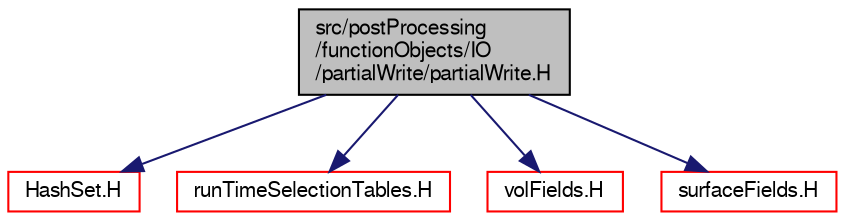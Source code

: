 digraph "src/postProcessing/functionObjects/IO/partialWrite/partialWrite.H"
{
  bgcolor="transparent";
  edge [fontname="FreeSans",fontsize="10",labelfontname="FreeSans",labelfontsize="10"];
  node [fontname="FreeSans",fontsize="10",shape=record];
  Node0 [label="src/postProcessing\l/functionObjects/IO\l/partialWrite/partialWrite.H",height=0.2,width=0.4,color="black", fillcolor="grey75", style="filled", fontcolor="black"];
  Node0 -> Node1 [color="midnightblue",fontsize="10",style="solid",fontname="FreeSans"];
  Node1 [label="HashSet.H",height=0.2,width=0.4,color="red",URL="$a08471.html"];
  Node0 -> Node48 [color="midnightblue",fontsize="10",style="solid",fontname="FreeSans"];
  Node48 [label="runTimeSelectionTables.H",height=0.2,width=0.4,color="red",URL="$a09266.html",tooltip="Macros to ease declaration of run-time selection tables. "];
  Node0 -> Node57 [color="midnightblue",fontsize="10",style="solid",fontname="FreeSans"];
  Node57 [label="volFields.H",height=0.2,width=0.4,color="red",URL="$a02750.html"];
  Node0 -> Node300 [color="midnightblue",fontsize="10",style="solid",fontname="FreeSans"];
  Node300 [label="surfaceFields.H",height=0.2,width=0.4,color="red",URL="$a02735.html",tooltip="Foam::surfaceFields. "];
}
